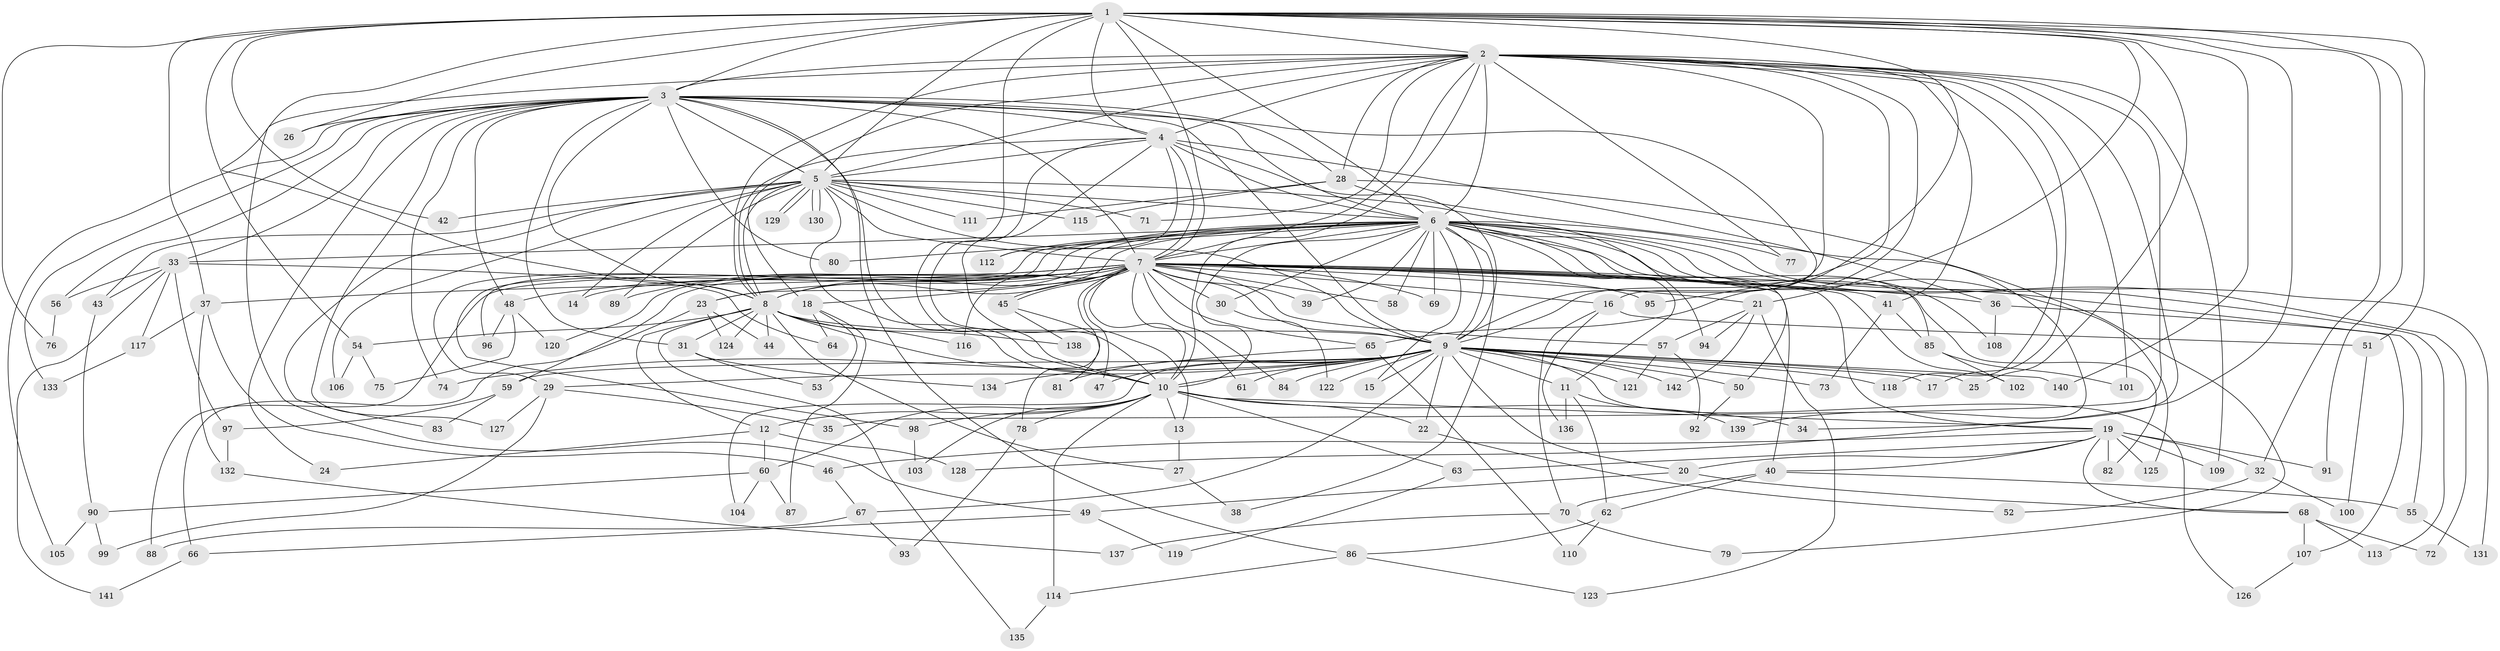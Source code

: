 // Generated by graph-tools (version 1.1) at 2025/34/03/09/25 02:34:35]
// undirected, 142 vertices, 309 edges
graph export_dot {
graph [start="1"]
  node [color=gray90,style=filled];
  1;
  2;
  3;
  4;
  5;
  6;
  7;
  8;
  9;
  10;
  11;
  12;
  13;
  14;
  15;
  16;
  17;
  18;
  19;
  20;
  21;
  22;
  23;
  24;
  25;
  26;
  27;
  28;
  29;
  30;
  31;
  32;
  33;
  34;
  35;
  36;
  37;
  38;
  39;
  40;
  41;
  42;
  43;
  44;
  45;
  46;
  47;
  48;
  49;
  50;
  51;
  52;
  53;
  54;
  55;
  56;
  57;
  58;
  59;
  60;
  61;
  62;
  63;
  64;
  65;
  66;
  67;
  68;
  69;
  70;
  71;
  72;
  73;
  74;
  75;
  76;
  77;
  78;
  79;
  80;
  81;
  82;
  83;
  84;
  85;
  86;
  87;
  88;
  89;
  90;
  91;
  92;
  93;
  94;
  95;
  96;
  97;
  98;
  99;
  100;
  101;
  102;
  103;
  104;
  105;
  106;
  107;
  108;
  109;
  110;
  111;
  112;
  113;
  114;
  115;
  116;
  117;
  118;
  119;
  120;
  121;
  122;
  123;
  124;
  125;
  126;
  127;
  128;
  129;
  130;
  131;
  132;
  133;
  134;
  135;
  136;
  137;
  138;
  139;
  140;
  141;
  142;
  1 -- 2;
  1 -- 3;
  1 -- 4;
  1 -- 5;
  1 -- 6;
  1 -- 7;
  1 -- 8;
  1 -- 9;
  1 -- 10;
  1 -- 21;
  1 -- 25;
  1 -- 26;
  1 -- 32;
  1 -- 37;
  1 -- 42;
  1 -- 51;
  1 -- 54;
  1 -- 76;
  1 -- 91;
  1 -- 128;
  1 -- 140;
  2 -- 3;
  2 -- 4;
  2 -- 5;
  2 -- 6;
  2 -- 7;
  2 -- 8;
  2 -- 9;
  2 -- 10;
  2 -- 17;
  2 -- 18;
  2 -- 28;
  2 -- 34;
  2 -- 35;
  2 -- 41;
  2 -- 49;
  2 -- 65;
  2 -- 71;
  2 -- 77;
  2 -- 95;
  2 -- 101;
  2 -- 109;
  2 -- 118;
  3 -- 4;
  3 -- 5;
  3 -- 6;
  3 -- 7;
  3 -- 8;
  3 -- 9;
  3 -- 10;
  3 -- 16;
  3 -- 24;
  3 -- 26;
  3 -- 28;
  3 -- 31;
  3 -- 33;
  3 -- 48;
  3 -- 56;
  3 -- 74;
  3 -- 80;
  3 -- 86;
  3 -- 105;
  3 -- 127;
  3 -- 133;
  4 -- 5;
  4 -- 6;
  4 -- 7;
  4 -- 8;
  4 -- 9;
  4 -- 10;
  4 -- 13;
  4 -- 36;
  4 -- 112;
  5 -- 6;
  5 -- 7;
  5 -- 8;
  5 -- 9;
  5 -- 10;
  5 -- 14;
  5 -- 42;
  5 -- 43;
  5 -- 71;
  5 -- 83;
  5 -- 89;
  5 -- 94;
  5 -- 106;
  5 -- 111;
  5 -- 115;
  5 -- 129;
  5 -- 129;
  5 -- 130;
  5 -- 130;
  6 -- 7;
  6 -- 8;
  6 -- 9;
  6 -- 10;
  6 -- 11;
  6 -- 15;
  6 -- 23;
  6 -- 29;
  6 -- 30;
  6 -- 33;
  6 -- 38;
  6 -- 39;
  6 -- 50;
  6 -- 58;
  6 -- 69;
  6 -- 72;
  6 -- 77;
  6 -- 80;
  6 -- 82;
  6 -- 85;
  6 -- 96;
  6 -- 98;
  6 -- 108;
  6 -- 112;
  6 -- 113;
  6 -- 125;
  6 -- 131;
  7 -- 8;
  7 -- 9;
  7 -- 10;
  7 -- 14;
  7 -- 16;
  7 -- 18;
  7 -- 19;
  7 -- 21;
  7 -- 23;
  7 -- 30;
  7 -- 36;
  7 -- 37;
  7 -- 39;
  7 -- 40;
  7 -- 41;
  7 -- 45;
  7 -- 45;
  7 -- 47;
  7 -- 48;
  7 -- 55;
  7 -- 57;
  7 -- 58;
  7 -- 59;
  7 -- 61;
  7 -- 65;
  7 -- 69;
  7 -- 78;
  7 -- 84;
  7 -- 88;
  7 -- 89;
  7 -- 95;
  7 -- 102;
  7 -- 116;
  7 -- 120;
  8 -- 9;
  8 -- 10;
  8 -- 12;
  8 -- 27;
  8 -- 31;
  8 -- 44;
  8 -- 54;
  8 -- 116;
  8 -- 124;
  8 -- 135;
  8 -- 138;
  9 -- 10;
  9 -- 11;
  9 -- 15;
  9 -- 17;
  9 -- 20;
  9 -- 22;
  9 -- 25;
  9 -- 29;
  9 -- 47;
  9 -- 50;
  9 -- 59;
  9 -- 61;
  9 -- 67;
  9 -- 73;
  9 -- 74;
  9 -- 81;
  9 -- 84;
  9 -- 104;
  9 -- 118;
  9 -- 121;
  9 -- 122;
  9 -- 126;
  9 -- 140;
  9 -- 142;
  10 -- 12;
  10 -- 13;
  10 -- 19;
  10 -- 22;
  10 -- 34;
  10 -- 60;
  10 -- 63;
  10 -- 78;
  10 -- 98;
  10 -- 103;
  10 -- 114;
  11 -- 62;
  11 -- 136;
  11 -- 139;
  12 -- 24;
  12 -- 60;
  12 -- 128;
  13 -- 27;
  16 -- 51;
  16 -- 70;
  16 -- 136;
  18 -- 53;
  18 -- 64;
  18 -- 87;
  19 -- 20;
  19 -- 32;
  19 -- 40;
  19 -- 46;
  19 -- 63;
  19 -- 68;
  19 -- 82;
  19 -- 91;
  19 -- 109;
  19 -- 125;
  20 -- 49;
  20 -- 68;
  21 -- 57;
  21 -- 94;
  21 -- 123;
  21 -- 142;
  22 -- 52;
  23 -- 44;
  23 -- 66;
  23 -- 124;
  27 -- 38;
  28 -- 79;
  28 -- 111;
  28 -- 115;
  28 -- 139;
  29 -- 35;
  29 -- 99;
  29 -- 127;
  30 -- 122;
  31 -- 53;
  31 -- 134;
  32 -- 52;
  32 -- 100;
  33 -- 43;
  33 -- 56;
  33 -- 64;
  33 -- 97;
  33 -- 117;
  33 -- 141;
  36 -- 107;
  36 -- 108;
  37 -- 46;
  37 -- 117;
  37 -- 132;
  40 -- 55;
  40 -- 62;
  40 -- 70;
  41 -- 73;
  41 -- 85;
  43 -- 90;
  45 -- 81;
  45 -- 138;
  46 -- 67;
  48 -- 75;
  48 -- 96;
  48 -- 120;
  49 -- 66;
  49 -- 119;
  50 -- 92;
  51 -- 100;
  54 -- 75;
  54 -- 106;
  55 -- 131;
  56 -- 76;
  57 -- 92;
  57 -- 121;
  59 -- 83;
  59 -- 97;
  60 -- 87;
  60 -- 90;
  60 -- 104;
  62 -- 86;
  62 -- 110;
  63 -- 119;
  65 -- 110;
  65 -- 134;
  66 -- 141;
  67 -- 88;
  67 -- 93;
  68 -- 72;
  68 -- 107;
  68 -- 113;
  70 -- 79;
  70 -- 137;
  78 -- 93;
  85 -- 101;
  85 -- 102;
  86 -- 114;
  86 -- 123;
  90 -- 99;
  90 -- 105;
  97 -- 132;
  98 -- 103;
  107 -- 126;
  114 -- 135;
  117 -- 133;
  132 -- 137;
}
